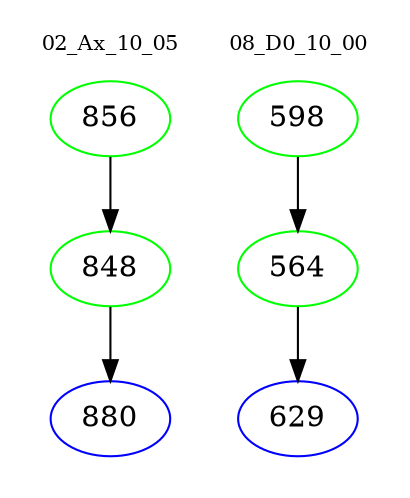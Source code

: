 digraph{
subgraph cluster_0 {
color = white
label = "02_Ax_10_05";
fontsize=10;
T0_856 [label="856", color="green"]
T0_856 -> T0_848 [color="black"]
T0_848 [label="848", color="green"]
T0_848 -> T0_880 [color="black"]
T0_880 [label="880", color="blue"]
}
subgraph cluster_1 {
color = white
label = "08_D0_10_00";
fontsize=10;
T1_598 [label="598", color="green"]
T1_598 -> T1_564 [color="black"]
T1_564 [label="564", color="green"]
T1_564 -> T1_629 [color="black"]
T1_629 [label="629", color="blue"]
}
}
